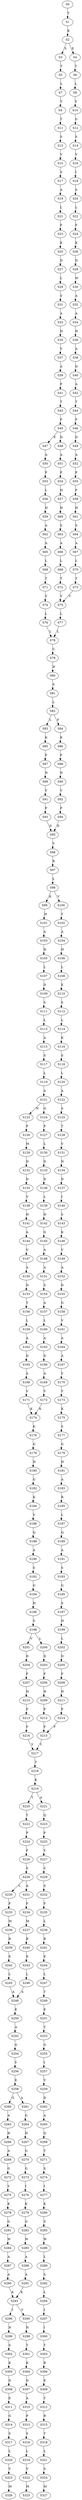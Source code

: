strict digraph  {
	S0 -> S1 [ label = Y ];
	S1 -> S2 [ label = K ];
	S2 -> S3 [ label = S ];
	S2 -> S4 [ label = E ];
	S3 -> S5 [ label = T ];
	S4 -> S6 [ label = T ];
	S5 -> S7 [ label = L ];
	S6 -> S8 [ label = L ];
	S7 -> S9 [ label = V ];
	S8 -> S10 [ label = V ];
	S9 -> S11 [ label = T ];
	S10 -> S12 [ label = G ];
	S11 -> S13 [ label = S ];
	S12 -> S14 [ label = S ];
	S13 -> S15 [ label = V ];
	S14 -> S16 [ label = V ];
	S15 -> S17 [ label = S ];
	S16 -> S18 [ label = I ];
	S17 -> S19 [ label = A ];
	S18 -> S20 [ label = S ];
	S19 -> S21 [ label = L ];
	S20 -> S22 [ label = L ];
	S21 -> S23 [ label = F ];
	S22 -> S24 [ label = F ];
	S23 -> S25 [ label = K ];
	S24 -> S26 [ label = K ];
	S25 -> S27 [ label = D ];
	S26 -> S28 [ label = D ];
	S27 -> S29 [ label = L ];
	S28 -> S30 [ label = W ];
	S29 -> S31 [ label = S ];
	S30 -> S32 [ label = A ];
	S31 -> S33 [ label = A ];
	S32 -> S34 [ label = A ];
	S33 -> S35 [ label = H ];
	S34 -> S36 [ label = H ];
	S35 -> S37 [ label = V ];
	S36 -> S38 [ label = A ];
	S37 -> S39 [ label = A ];
	S38 -> S40 [ label = D ];
	S39 -> S41 [ label = P ];
	S40 -> S42 [ label = A ];
	S41 -> S43 [ label = T ];
	S42 -> S44 [ label = T ];
	S43 -> S45 [ label = F ];
	S44 -> S46 [ label = F ];
	S45 -> S47 [ label = E ];
	S45 -> S48 [ label = D ];
	S46 -> S49 [ label = D ];
	S47 -> S50 [ label = A ];
	S48 -> S51 [ label = A ];
	S49 -> S52 [ label = A ];
	S50 -> S53 [ label = P ];
	S51 -> S54 [ label = P ];
	S52 -> S55 [ label = P ];
	S53 -> S56 [ label = L ];
	S54 -> S57 [ label = H ];
	S55 -> S58 [ label = F ];
	S56 -> S59 [ label = H ];
	S57 -> S60 [ label = H ];
	S58 -> S61 [ label = H ];
	S59 -> S62 [ label = A ];
	S60 -> S63 [ label = S ];
	S61 -> S64 [ label = S ];
	S62 -> S65 [ label = A ];
	S63 -> S66 [ label = A ];
	S64 -> S67 [ label = A ];
	S65 -> S68 [ label = L ];
	S66 -> S69 [ label = L ];
	S67 -> S70 [ label = L ];
	S68 -> S71 [ label = T ];
	S69 -> S72 [ label = T ];
	S70 -> S73 [ label = T ];
	S71 -> S74 [ label = V ];
	S72 -> S75 [ label = V ];
	S73 -> S75 [ label = V ];
	S74 -> S76 [ label = L ];
	S75 -> S77 [ label = L ];
	S76 -> S78 [ label = L ];
	S77 -> S78 [ label = L ];
	S78 -> S79 [ label = C ];
	S79 -> S80 [ label = H ];
	S80 -> S81 [ label = S ];
	S81 -> S82 [ label = L ];
	S82 -> S83 [ label = L ];
	S82 -> S84 [ label = F ];
	S83 -> S85 [ label = K ];
	S84 -> S86 [ label = K ];
	S85 -> S87 [ label = F ];
	S86 -> S88 [ label = F ];
	S87 -> S89 [ label = N ];
	S88 -> S90 [ label = N ];
	S89 -> S91 [ label = V ];
	S90 -> S92 [ label = V ];
	S91 -> S93 [ label = P ];
	S92 -> S94 [ label = P ];
	S93 -> S95 [ label = D ];
	S94 -> S95 [ label = D ];
	S95 -> S96 [ label = V ];
	S96 -> S97 [ label = R ];
	S97 -> S98 [ label = L ];
	S98 -> S99 [ label = K ];
	S98 -> S100 [ label = V ];
	S99 -> S101 [ label = H ];
	S100 -> S102 [ label = Y ];
	S101 -> S103 [ label = A ];
	S102 -> S104 [ label = A ];
	S103 -> S105 [ label = H ];
	S104 -> S106 [ label = H ];
	S105 -> S107 [ label = L ];
	S106 -> S108 [ label = L ];
	S107 -> S109 [ label = D ];
	S108 -> S110 [ label = E ];
	S109 -> S111 [ label = S ];
	S110 -> S112 [ label = S ];
	S111 -> S113 [ label = L ];
	S112 -> S114 [ label = L ];
	S113 -> S115 [ label = A ];
	S114 -> S116 [ label = K ];
	S115 -> S117 [ label = S ];
	S116 -> S118 [ label = S ];
	S117 -> S119 [ label = L ];
	S118 -> S120 [ label = L ];
	S119 -> S121 [ label = A ];
	S120 -> S122 [ label = A ];
	S121 -> S123 [ label = N ];
	S121 -> S124 [ label = G ];
	S122 -> S125 [ label = S ];
	S123 -> S126 [ label = P ];
	S124 -> S127 [ label = P ];
	S125 -> S128 [ label = T ];
	S126 -> S129 [ label = M ];
	S127 -> S130 [ label = L ];
	S128 -> S131 [ label = V ];
	S129 -> S132 [ label = D ];
	S130 -> S133 [ label = D ];
	S131 -> S134 [ label = N ];
	S132 -> S135 [ label = D ];
	S133 -> S136 [ label = D ];
	S134 -> S137 [ label = D ];
	S135 -> S138 [ label = V ];
	S136 -> S139 [ label = L ];
	S137 -> S140 [ label = I ];
	S138 -> S141 [ label = H ];
	S139 -> S142 [ label = H ];
	S140 -> S143 [ label = S ];
	S141 -> S144 [ label = A ];
	S142 -> S145 [ label = G ];
	S143 -> S146 [ label = K ];
	S144 -> S147 [ label = V ];
	S145 -> S148 [ label = A ];
	S146 -> S149 [ label = V ];
	S147 -> S150 [ label = A ];
	S148 -> S151 [ label = A ];
	S149 -> S152 [ label = A ];
	S150 -> S153 [ label = N ];
	S151 -> S154 [ label = S ];
	S152 -> S155 [ label = D ];
	S153 -> S156 [ label = T ];
	S154 -> S157 [ label = A ];
	S155 -> S158 [ label = G ];
	S156 -> S159 [ label = L ];
	S157 -> S160 [ label = L ];
	S158 -> S161 [ label = V ];
	S159 -> S162 [ label = A ];
	S160 -> S163 [ label = A ];
	S161 -> S164 [ label = A ];
	S162 -> S165 [ label = D ];
	S163 -> S166 [ label = D ];
	S164 -> S167 [ label = A ];
	S165 -> S168 [ label = A ];
	S166 -> S169 [ label = A ];
	S167 -> S170 [ label = V ];
	S168 -> S171 [ label = V ];
	S169 -> S172 [ label = V ];
	S170 -> S173 [ label = V ];
	S171 -> S174 [ label = K ];
	S172 -> S174 [ label = K ];
	S173 -> S175 [ label = K ];
	S174 -> S176 [ label = K ];
	S175 -> S177 [ label = S ];
	S176 -> S178 [ label = G ];
	S177 -> S179 [ label = G ];
	S178 -> S180 [ label = H ];
	S179 -> S181 [ label = H ];
	S180 -> S182 [ label = G ];
	S181 -> S183 [ label = A ];
	S182 -> S184 [ label = K ];
	S183 -> S185 [ label = R ];
	S184 -> S186 [ label = V ];
	S185 -> S187 [ label = L ];
	S186 -> S188 [ label = Q ];
	S187 -> S189 [ label = Q ];
	S188 -> S190 [ label = A ];
	S189 -> S191 [ label = A ];
	S190 -> S192 [ label = S ];
	S191 -> S193 [ label = S ];
	S192 -> S194 [ label = G ];
	S193 -> S195 [ label = G ];
	S194 -> S196 [ label = H ];
	S195 -> S197 [ label = S ];
	S196 -> S198 [ label = S ];
	S197 -> S199 [ label = H ];
	S198 -> S200 [ label = L ];
	S198 -> S201 [ label = V ];
	S199 -> S202 [ label = L ];
	S200 -> S203 [ label = D ];
	S201 -> S204 [ label = D ];
	S202 -> S205 [ label = D ];
	S203 -> S206 [ label = F ];
	S204 -> S207 [ label = F ];
	S205 -> S208 [ label = F ];
	S206 -> S209 [ label = H ];
	S207 -> S210 [ label = H ];
	S208 -> S211 [ label = H ];
	S209 -> S212 [ label = P ];
	S210 -> S213 [ label = P ];
	S211 -> S214 [ label = P ];
	S212 -> S215 [ label = F ];
	S213 -> S216 [ label = F ];
	S214 -> S215 [ label = F ];
	S215 -> S217 [ label = Y ];
	S216 -> S217 [ label = Y ];
	S217 -> S218 [ label = T ];
	S218 -> S219 [ label = K ];
	S219 -> S220 [ label = T ];
	S219 -> S221 [ label = A ];
	S220 -> S222 [ label = T ];
	S221 -> S223 [ label = Q ];
	S222 -> S224 [ label = P ];
	S223 -> S225 [ label = P ];
	S224 -> S226 [ label = F ];
	S225 -> S227 [ label = Y ];
	S226 -> S228 [ label = S ];
	S227 -> S229 [ label = C ];
	S228 -> S230 [ label = L ];
	S228 -> S231 [ label = A ];
	S229 -> S232 [ label = S ];
	S230 -> S233 [ label = F ];
	S231 -> S234 [ label = F ];
	S232 -> S235 [ label = F ];
	S233 -> S236 [ label = M ];
	S234 -> S237 [ label = M ];
	S235 -> S238 [ label = L ];
	S236 -> S239 [ label = R ];
	S237 -> S240 [ label = R ];
	S238 -> S241 [ label = R ];
	S239 -> S242 [ label = E ];
	S240 -> S243 [ label = E ];
	S241 -> S244 [ label = E ];
	S242 -> S245 [ label = L ];
	S243 -> S246 [ label = L ];
	S244 -> S247 [ label = L ];
	S245 -> S248 [ label = A ];
	S246 -> S248 [ label = A ];
	S247 -> S249 [ label = T ];
	S248 -> S250 [ label = E ];
	S249 -> S251 [ label = E ];
	S250 -> S252 [ label = A ];
	S251 -> S253 [ label = T ];
	S252 -> S254 [ label = G ];
	S253 -> S255 [ label = G ];
	S254 -> S256 [ label = Y ];
	S255 -> S257 [ label = I ];
	S256 -> S258 [ label = E ];
	S257 -> S259 [ label = V ];
	S258 -> S260 [ label = G ];
	S258 -> S261 [ label = A ];
	S259 -> S262 [ label = D ];
	S260 -> S263 [ label = A ];
	S261 -> S264 [ label = G ];
	S262 -> S265 [ label = A ];
	S263 -> S266 [ label = H ];
	S264 -> S267 [ label = H ];
	S265 -> S268 [ label = Q ];
	S266 -> S269 [ label = A ];
	S267 -> S270 [ label = G ];
	S268 -> S271 [ label = T ];
	S269 -> S272 [ label = G ];
	S270 -> S273 [ label = G ];
	S271 -> S274 [ label = S ];
	S272 -> S275 [ label = V ];
	S273 -> S276 [ label = I ];
	S274 -> S277 [ label = I ];
	S275 -> S278 [ label = K ];
	S276 -> S279 [ label = K ];
	S277 -> S280 [ label = K ];
	S278 -> S281 [ label = G ];
	S279 -> S282 [ label = G ];
	S280 -> S283 [ label = S ];
	S281 -> S284 [ label = W ];
	S282 -> S285 [ label = W ];
	S283 -> S286 [ label = W ];
	S284 -> S287 [ label = A ];
	S285 -> S288 [ label = A ];
	S286 -> S289 [ label = L ];
	S287 -> S290 [ label = A ];
	S288 -> S291 [ label = A ];
	S289 -> S292 [ label = S ];
	S290 -> S293 [ label = K ];
	S291 -> S293 [ label = K ];
	S292 -> S294 [ label = L ];
	S293 -> S295 [ label = V ];
	S293 -> S296 [ label = I ];
	S294 -> S297 [ label = I ];
	S295 -> S298 [ label = N ];
	S296 -> S299 [ label = N ];
	S297 -> S300 [ label = I ];
	S298 -> S301 [ label = T ];
	S299 -> S302 [ label = S ];
	S300 -> S303 [ label = T ];
	S301 -> S304 [ label = K ];
	S302 -> S305 [ label = K ];
	S303 -> S306 [ label = R ];
	S304 -> S307 [ label = D ];
	S305 -> S308 [ label = D ];
	S306 -> S309 [ label = E ];
	S307 -> S310 [ label = A ];
	S308 -> S311 [ label = E ];
	S309 -> S312 [ label = T ];
	S310 -> S313 [ label = P ];
	S311 -> S314 [ label = G ];
	S312 -> S315 [ label = R ];
	S313 -> S316 [ label = S ];
	S314 -> S317 [ label = S ];
	S315 -> S318 [ label = T ];
	S316 -> S319 [ label = L ];
	S317 -> S320 [ label = L ];
	S318 -> S321 [ label = L ];
	S319 -> S322 [ label = V ];
	S320 -> S323 [ label = V ];
	S321 -> S324 [ label = S ];
	S322 -> S325 [ label = M ];
	S323 -> S326 [ label = M ];
	S324 -> S327 [ label = M ];
}
